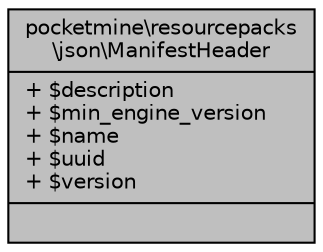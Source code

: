 digraph "pocketmine\resourcepacks\json\ManifestHeader"
{
 // INTERACTIVE_SVG=YES
 // LATEX_PDF_SIZE
  edge [fontname="Helvetica",fontsize="10",labelfontname="Helvetica",labelfontsize="10"];
  node [fontname="Helvetica",fontsize="10",shape=record];
  Node1 [label="{pocketmine\\resourcepacks\l\\json\\ManifestHeader\n|+ $description\l+ $min_engine_version\l+ $name\l+ $uuid\l+ $version\l|}",height=0.2,width=0.4,color="black", fillcolor="grey75", style="filled", fontcolor="black",tooltip=" "];
}
